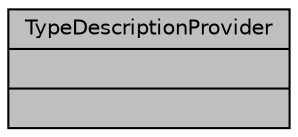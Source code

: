 digraph "TypeDescriptionProvider"
{
 // LATEX_PDF_SIZE
  edge [fontname="Helvetica",fontsize="10",labelfontname="Helvetica",labelfontsize="10"];
  node [fontname="Helvetica",fontsize="10",shape=record];
  Node1 [label="{TypeDescriptionProvider\n||}",height=0.2,width=0.4,color="black", fillcolor="grey75", style="filled", fontcolor="black",tooltip=" "];
}
